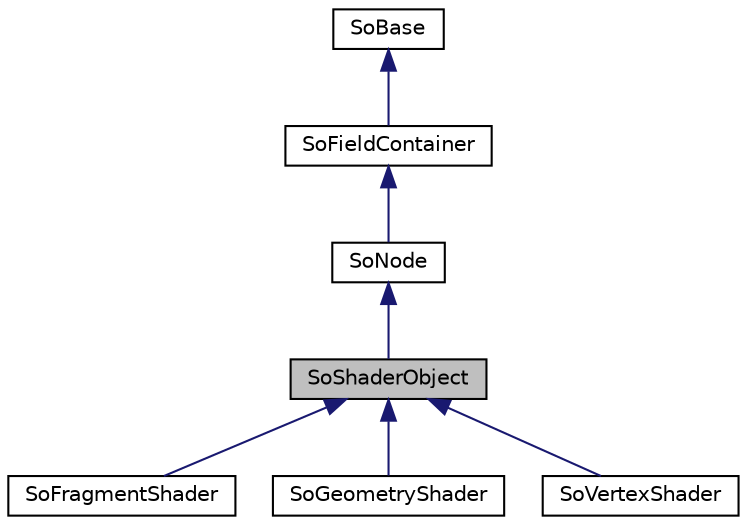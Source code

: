 digraph "SoShaderObject"
{
 // LATEX_PDF_SIZE
  edge [fontname="Helvetica",fontsize="10",labelfontname="Helvetica",labelfontsize="10"];
  node [fontname="Helvetica",fontsize="10",shape=record];
  Node1 [label="SoShaderObject",height=0.2,width=0.4,color="black", fillcolor="grey75", style="filled", fontcolor="black",tooltip="The SoShaderObject class is the superclass for all shader classes in Coin."];
  Node2 -> Node1 [dir="back",color="midnightblue",fontsize="10",style="solid",fontname="Helvetica"];
  Node2 [label="SoNode",height=0.2,width=0.4,color="black", fillcolor="white", style="filled",URL="$classSoNode.html",tooltip="The SoNode class is the base class for nodes used in scene graphs."];
  Node3 -> Node2 [dir="back",color="midnightblue",fontsize="10",style="solid",fontname="Helvetica"];
  Node3 [label="SoFieldContainer",height=0.2,width=0.4,color="black", fillcolor="white", style="filled",URL="$classSoFieldContainer.html",tooltip="The SoFieldContainer class is a base class for all classes that contain fields."];
  Node4 -> Node3 [dir="back",color="midnightblue",fontsize="10",style="solid",fontname="Helvetica"];
  Node4 [label="SoBase",height=0.2,width=0.4,color="black", fillcolor="white", style="filled",URL="$classSoBase.html",tooltip="The SoBase class is the top-level superclass for a number of class-hierarchies."];
  Node1 -> Node5 [dir="back",color="midnightblue",fontsize="10",style="solid",fontname="Helvetica"];
  Node5 [label="SoFragmentShader",height=0.2,width=0.4,color="black", fillcolor="white", style="filled",URL="$classSoFragmentShader.html",tooltip="The SoFragmentShader class is used for setting up fragment shader programs."];
  Node1 -> Node6 [dir="back",color="midnightblue",fontsize="10",style="solid",fontname="Helvetica"];
  Node6 [label="SoGeometryShader",height=0.2,width=0.4,color="black", fillcolor="white", style="filled",URL="$classSoGeometryShader.html",tooltip="The SoGeometryShader class is used for loading geometry shader programs."];
  Node1 -> Node7 [dir="back",color="midnightblue",fontsize="10",style="solid",fontname="Helvetica"];
  Node7 [label="SoVertexShader",height=0.2,width=0.4,color="black", fillcolor="white", style="filled",URL="$classSoVertexShader.html",tooltip="The SoVertexShader class is used for setting up vertex shader programs."];
}
